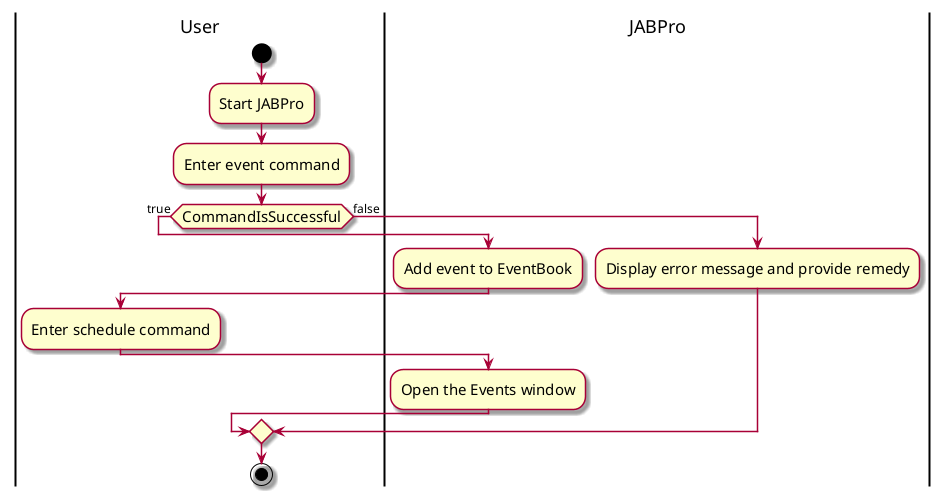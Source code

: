 @startuml
'https://plantuml.com/activity-diagram-beta
|User|
skin rose
skinparam ActivityFontSize 15
skinparam ArrowFontSize 12
start

:Start JABPro;
:Enter event command;
if (CommandIsSuccessful) then (true)
  |JABPro|
  :Add event to EventBook;
  |User|
  :Enter schedule command;
  |JABPro|
  :Open the Events window;
  |User|
else (false)
  |JABPro|
  :Display error message and provide remedy;
  |User|

endif

stop

@enduml
